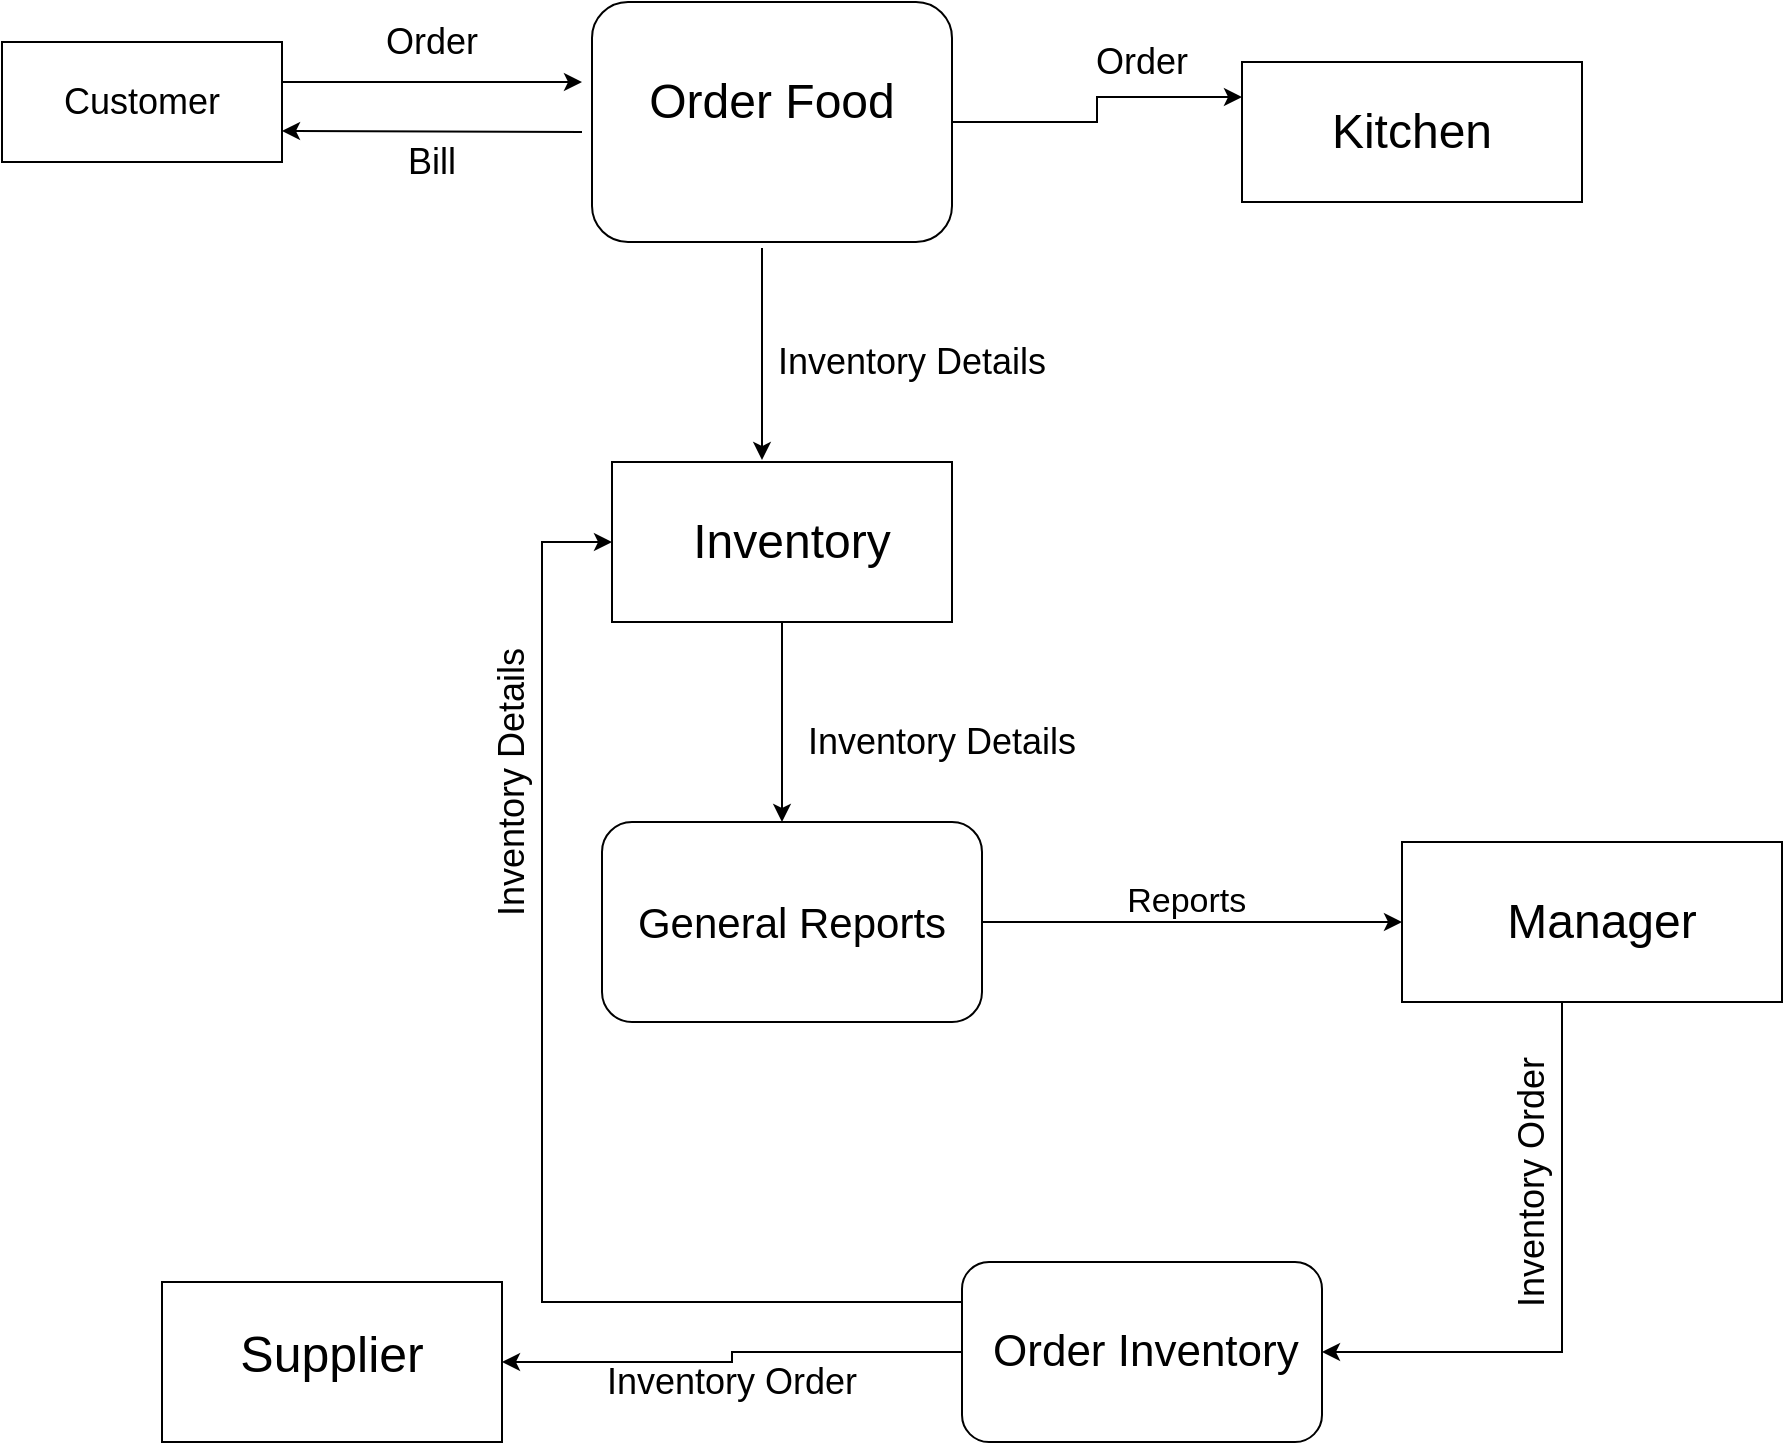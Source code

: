<mxfile version="13.6.6" type="github">
  <diagram id="va2RN6MFlWXSZ-Uzd9FN" name="Page-1">
    <mxGraphModel dx="835" dy="423" grid="1" gridSize="10" guides="1" tooltips="1" connect="1" arrows="1" fold="1" page="1" pageScale="1" pageWidth="850" pageHeight="1100" math="0" shadow="0">
      <root>
        <mxCell id="0" />
        <mxCell id="1" parent="0" />
        <mxCell id="qhR9ddci6_wZN4KCd6tk-3" style="edgeStyle=orthogonalEdgeStyle;rounded=0;orthogonalLoop=1;jettySize=auto;html=1;" edge="1" parent="1" source="qhR9ddci6_wZN4KCd6tk-1">
          <mxGeometry relative="1" as="geometry">
            <mxPoint x="330" y="90" as="targetPoint" />
            <Array as="points">
              <mxPoint x="320" y="90" />
              <mxPoint x="320" y="90" />
            </Array>
          </mxGeometry>
        </mxCell>
        <mxCell id="qhR9ddci6_wZN4KCd6tk-1" value="" style="rounded=0;whiteSpace=wrap;html=1;" vertex="1" parent="1">
          <mxGeometry x="40" y="70" width="140" height="60" as="geometry" />
        </mxCell>
        <mxCell id="qhR9ddci6_wZN4KCd6tk-6" style="edgeStyle=orthogonalEdgeStyle;rounded=0;orthogonalLoop=1;jettySize=auto;html=1;entryX=0;entryY=0.25;entryDx=0;entryDy=0;" edge="1" parent="1" source="qhR9ddci6_wZN4KCd6tk-2" target="qhR9ddci6_wZN4KCd6tk-4">
          <mxGeometry relative="1" as="geometry" />
        </mxCell>
        <mxCell id="qhR9ddci6_wZN4KCd6tk-2" value="" style="rounded=1;whiteSpace=wrap;html=1;" vertex="1" parent="1">
          <mxGeometry x="335" y="50" width="180" height="120" as="geometry" />
        </mxCell>
        <mxCell id="qhR9ddci6_wZN4KCd6tk-4" value="" style="rounded=0;whiteSpace=wrap;html=1;" vertex="1" parent="1">
          <mxGeometry x="660" y="80" width="170" height="70" as="geometry" />
        </mxCell>
        <mxCell id="qhR9ddci6_wZN4KCd6tk-10" value="" style="edgeStyle=orthogonalEdgeStyle;rounded=0;orthogonalLoop=1;jettySize=auto;html=1;" edge="1" parent="1" source="qhR9ddci6_wZN4KCd6tk-7" target="qhR9ddci6_wZN4KCd6tk-9">
          <mxGeometry relative="1" as="geometry">
            <Array as="points">
              <mxPoint x="430" y="440" />
              <mxPoint x="430" y="440" />
            </Array>
          </mxGeometry>
        </mxCell>
        <mxCell id="qhR9ddci6_wZN4KCd6tk-7" value="" style="rounded=0;whiteSpace=wrap;html=1;" vertex="1" parent="1">
          <mxGeometry x="345" y="280" width="170" height="80" as="geometry" />
        </mxCell>
        <mxCell id="qhR9ddci6_wZN4KCd6tk-12" style="edgeStyle=orthogonalEdgeStyle;rounded=0;orthogonalLoop=1;jettySize=auto;html=1;" edge="1" parent="1" source="qhR9ddci6_wZN4KCd6tk-9" target="qhR9ddci6_wZN4KCd6tk-11">
          <mxGeometry relative="1" as="geometry" />
        </mxCell>
        <mxCell id="qhR9ddci6_wZN4KCd6tk-9" value="" style="rounded=1;whiteSpace=wrap;html=1;" vertex="1" parent="1">
          <mxGeometry x="340" y="460" width="190" height="100" as="geometry" />
        </mxCell>
        <mxCell id="qhR9ddci6_wZN4KCd6tk-14" style="edgeStyle=orthogonalEdgeStyle;rounded=0;orthogonalLoop=1;jettySize=auto;html=1;entryX=1;entryY=0.5;entryDx=0;entryDy=0;" edge="1" parent="1" source="qhR9ddci6_wZN4KCd6tk-11" target="qhR9ddci6_wZN4KCd6tk-13">
          <mxGeometry relative="1" as="geometry">
            <Array as="points">
              <mxPoint x="820" y="725" />
            </Array>
          </mxGeometry>
        </mxCell>
        <mxCell id="qhR9ddci6_wZN4KCd6tk-11" value="" style="rounded=0;whiteSpace=wrap;html=1;" vertex="1" parent="1">
          <mxGeometry x="740" y="470" width="190" height="80" as="geometry" />
        </mxCell>
        <mxCell id="qhR9ddci6_wZN4KCd6tk-16" style="edgeStyle=orthogonalEdgeStyle;rounded=0;orthogonalLoop=1;jettySize=auto;html=1;entryX=1;entryY=0.5;entryDx=0;entryDy=0;" edge="1" parent="1" source="qhR9ddci6_wZN4KCd6tk-13" target="qhR9ddci6_wZN4KCd6tk-15">
          <mxGeometry relative="1" as="geometry" />
        </mxCell>
        <mxCell id="qhR9ddci6_wZN4KCd6tk-17" style="edgeStyle=orthogonalEdgeStyle;rounded=0;orthogonalLoop=1;jettySize=auto;html=1;entryX=0;entryY=0.5;entryDx=0;entryDy=0;" edge="1" parent="1" source="qhR9ddci6_wZN4KCd6tk-13" target="qhR9ddci6_wZN4KCd6tk-7">
          <mxGeometry relative="1" as="geometry">
            <Array as="points">
              <mxPoint x="310" y="700" />
              <mxPoint x="310" y="320" />
            </Array>
          </mxGeometry>
        </mxCell>
        <mxCell id="qhR9ddci6_wZN4KCd6tk-13" value="" style="rounded=1;whiteSpace=wrap;html=1;" vertex="1" parent="1">
          <mxGeometry x="520" y="680" width="180" height="90" as="geometry" />
        </mxCell>
        <mxCell id="qhR9ddci6_wZN4KCd6tk-15" value="" style="rounded=0;whiteSpace=wrap;html=1;" vertex="1" parent="1">
          <mxGeometry x="120" y="690" width="170" height="80" as="geometry" />
        </mxCell>
        <mxCell id="qhR9ddci6_wZN4KCd6tk-19" value="" style="endArrow=classic;html=1;" edge="1" parent="1">
          <mxGeometry width="50" height="50" relative="1" as="geometry">
            <mxPoint x="330" y="115" as="sourcePoint" />
            <mxPoint x="180" y="114.5" as="targetPoint" />
          </mxGeometry>
        </mxCell>
        <mxCell id="qhR9ddci6_wZN4KCd6tk-20" value="Customer" style="text;html=1;strokeColor=none;fillColor=none;align=center;verticalAlign=middle;whiteSpace=wrap;rounded=0;fontSize=18;" vertex="1" parent="1">
          <mxGeometry x="55" y="90" width="110" height="20" as="geometry" />
        </mxCell>
        <mxCell id="qhR9ddci6_wZN4KCd6tk-21" value="Order Food" style="text;html=1;strokeColor=none;fillColor=none;align=center;verticalAlign=middle;whiteSpace=wrap;rounded=0;fontSize=24;" vertex="1" parent="1">
          <mxGeometry x="350" y="90" width="150" height="20" as="geometry" />
        </mxCell>
        <mxCell id="qhR9ddci6_wZN4KCd6tk-23" value="" style="endArrow=classic;html=1;fontSize=24;" edge="1" parent="1">
          <mxGeometry width="50" height="50" relative="1" as="geometry">
            <mxPoint x="420" y="173" as="sourcePoint" />
            <mxPoint x="420" y="279" as="targetPoint" />
          </mxGeometry>
        </mxCell>
        <mxCell id="qhR9ddci6_wZN4KCd6tk-24" value="Inventory" style="text;html=1;strokeColor=none;fillColor=none;align=center;verticalAlign=middle;whiteSpace=wrap;rounded=0;fontSize=24;" vertex="1" parent="1">
          <mxGeometry x="415" y="310" width="40" height="20" as="geometry" />
        </mxCell>
        <mxCell id="qhR9ddci6_wZN4KCd6tk-25" value="Bill" style="text;html=1;strokeColor=none;fillColor=none;align=center;verticalAlign=middle;whiteSpace=wrap;rounded=0;fontSize=18;" vertex="1" parent="1">
          <mxGeometry x="210" y="120" width="90" height="20" as="geometry" />
        </mxCell>
        <mxCell id="qhR9ddci6_wZN4KCd6tk-26" value="Order" style="text;html=1;strokeColor=none;fillColor=none;align=center;verticalAlign=middle;whiteSpace=wrap;rounded=0;fontSize=18;" vertex="1" parent="1">
          <mxGeometry x="235" y="60" width="40" height="20" as="geometry" />
        </mxCell>
        <mxCell id="qhR9ddci6_wZN4KCd6tk-27" value="Order" style="text;html=1;strokeColor=none;fillColor=none;align=center;verticalAlign=middle;whiteSpace=wrap;rounded=0;fontSize=18;" vertex="1" parent="1">
          <mxGeometry x="590" y="70" width="40" height="20" as="geometry" />
        </mxCell>
        <mxCell id="qhR9ddci6_wZN4KCd6tk-28" value="Kitchen" style="text;html=1;strokeColor=none;fillColor=none;align=center;verticalAlign=middle;whiteSpace=wrap;rounded=0;fontSize=24;" vertex="1" parent="1">
          <mxGeometry x="725" y="105" width="40" height="20" as="geometry" />
        </mxCell>
        <mxCell id="qhR9ddci6_wZN4KCd6tk-30" value="Inventory Details" style="text;html=1;strokeColor=none;fillColor=none;align=center;verticalAlign=middle;whiteSpace=wrap;rounded=0;fontSize=18;" vertex="1" parent="1">
          <mxGeometry x="400" y="220" width="190" height="20" as="geometry" />
        </mxCell>
        <mxCell id="qhR9ddci6_wZN4KCd6tk-31" value="Inventory Details" style="text;html=1;strokeColor=none;fillColor=none;align=center;verticalAlign=middle;whiteSpace=wrap;rounded=0;fontSize=18;" vertex="1" parent="1">
          <mxGeometry x="415" y="410" width="190" height="20" as="geometry" />
        </mxCell>
        <mxCell id="qhR9ddci6_wZN4KCd6tk-32" value="General Reports" style="text;html=1;strokeColor=none;fillColor=none;align=center;verticalAlign=middle;whiteSpace=wrap;rounded=0;fontSize=21;" vertex="1" parent="1">
          <mxGeometry x="355" y="500" width="160" height="20" as="geometry" />
        </mxCell>
        <mxCell id="qhR9ddci6_wZN4KCd6tk-33" value="&amp;nbsp;Reports" style="text;html=1;strokeColor=none;fillColor=none;align=center;verticalAlign=middle;whiteSpace=wrap;rounded=0;fontSize=17;" vertex="1" parent="1">
          <mxGeometry x="550" y="490" width="160" height="20" as="geometry" />
        </mxCell>
        <mxCell id="qhR9ddci6_wZN4KCd6tk-34" value="&lt;font style=&quot;font-size: 24px;&quot;&gt;Manager&lt;/font&gt;" style="text;html=1;strokeColor=none;fillColor=none;align=center;verticalAlign=middle;whiteSpace=wrap;rounded=0;fontSize=24;" vertex="1" parent="1">
          <mxGeometry x="820" y="500" width="40" height="20" as="geometry" />
        </mxCell>
        <mxCell id="qhR9ddci6_wZN4KCd6tk-37" value="Inventory Order" style="text;html=1;strokeColor=none;fillColor=none;align=center;verticalAlign=middle;whiteSpace=wrap;rounded=0;fontSize=18;rotation=270;" vertex="1" parent="1">
          <mxGeometry x="710" y="630" width="190" height="20" as="geometry" />
        </mxCell>
        <mxCell id="qhR9ddci6_wZN4KCd6tk-38" value="Order Inventory&amp;nbsp;" style="text;html=1;strokeColor=none;fillColor=none;align=center;verticalAlign=middle;whiteSpace=wrap;rounded=0;fontSize=22;rotation=0;" vertex="1" parent="1">
          <mxGeometry x="520" y="715" width="190" height="20" as="geometry" />
        </mxCell>
        <mxCell id="qhR9ddci6_wZN4KCd6tk-39" value="Inventory Details" style="text;html=1;strokeColor=none;fillColor=none;align=center;verticalAlign=middle;whiteSpace=wrap;rounded=0;fontSize=18;rotation=270;" vertex="1" parent="1">
          <mxGeometry x="200" y="430" width="190" height="20" as="geometry" />
        </mxCell>
        <mxCell id="qhR9ddci6_wZN4KCd6tk-40" value="Inventory Order" style="text;html=1;strokeColor=none;fillColor=none;align=center;verticalAlign=middle;whiteSpace=wrap;rounded=0;fontSize=18;rotation=0;" vertex="1" parent="1">
          <mxGeometry x="310" y="730" width="190" height="20" as="geometry" />
        </mxCell>
        <mxCell id="qhR9ddci6_wZN4KCd6tk-41" value="Supplier" style="text;html=1;strokeColor=none;fillColor=none;align=center;verticalAlign=middle;whiteSpace=wrap;rounded=0;fontSize=25;" vertex="1" parent="1">
          <mxGeometry x="165" y="710" width="80" height="30" as="geometry" />
        </mxCell>
      </root>
    </mxGraphModel>
  </diagram>
</mxfile>
